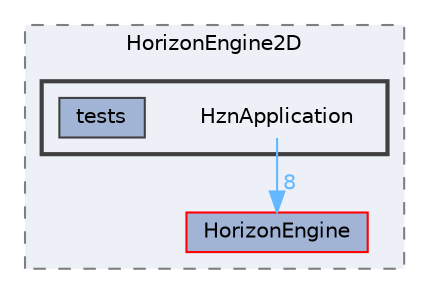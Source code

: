 digraph "C:/shortPath/28_11_HGE/HorizonEngine2D/HznApplication"
{
 // LATEX_PDF_SIZE
  bgcolor="transparent";
  edge [fontname=Helvetica,fontsize=10,labelfontname=Helvetica,labelfontsize=10];
  node [fontname=Helvetica,fontsize=10,shape=box,height=0.2,width=0.4];
  compound=true
  subgraph clusterdir_327b1ca3404a648fcc9f7697676ab473 {
    graph [ bgcolor="#edf0f7", pencolor="grey50", label="HorizonEngine2D", fontname=Helvetica,fontsize=10 style="filled,dashed", URL="dir_327b1ca3404a648fcc9f7697676ab473.html",tooltip=""]
  dir_56bd2b2475c0decc546661512b0f4d2d [label="HorizonEngine", fillcolor="#a2b4d6", color="red", style="filled", URL="dir_56bd2b2475c0decc546661512b0f4d2d.html",tooltip=""];
  subgraph clusterdir_a71f71b1a043653c7ee20f186d602093 {
    graph [ bgcolor="#edf0f7", pencolor="grey25", label="", fontname=Helvetica,fontsize=10 style="filled,bold", URL="dir_a71f71b1a043653c7ee20f186d602093.html",tooltip=""]
    dir_a71f71b1a043653c7ee20f186d602093 [shape=plaintext, label="HznApplication"];
  dir_fbd55cd6d070831041df21b6233732f7 [label="tests", fillcolor="#a2b4d6", color="grey25", style="filled", URL="dir_fbd55cd6d070831041df21b6233732f7.html",tooltip=""];
  }
  }
  dir_a71f71b1a043653c7ee20f186d602093->dir_56bd2b2475c0decc546661512b0f4d2d [headlabel="8", labeldistance=1.5 headhref="dir_000014_000011.html" color="steelblue1" fontcolor="steelblue1"];
}
